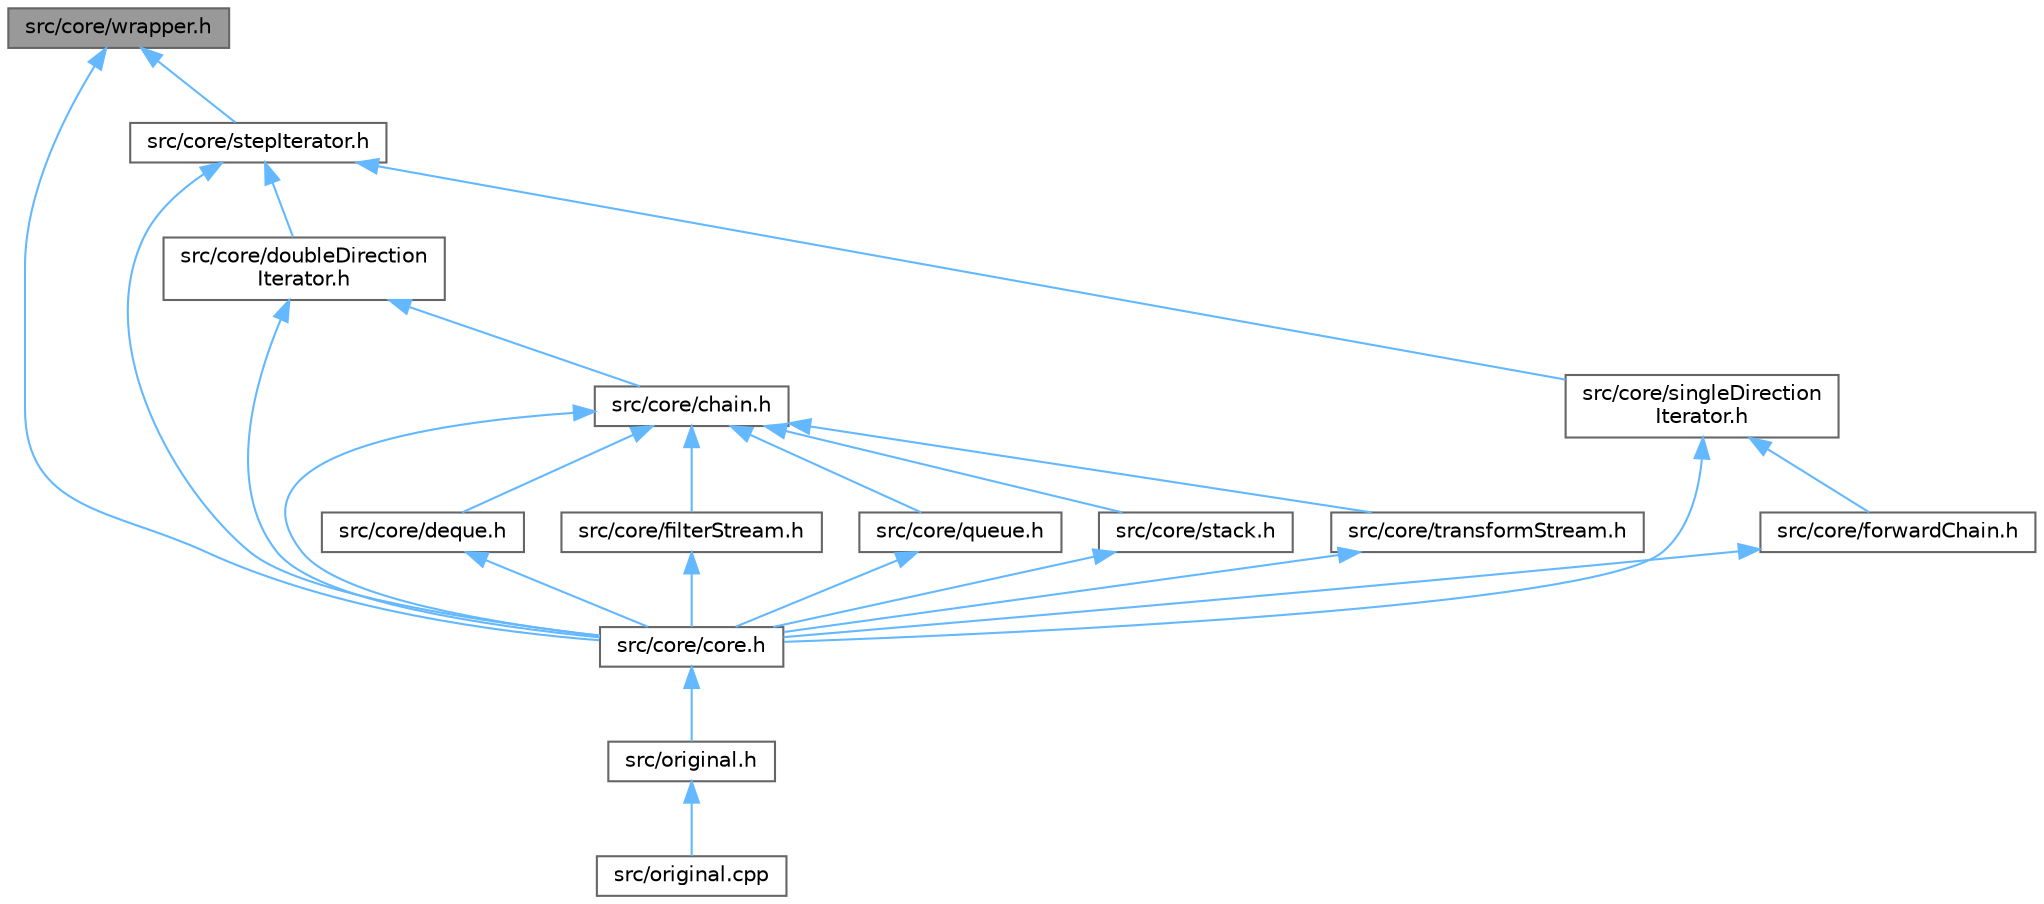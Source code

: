 digraph "src/core/wrapper.h"
{
 // LATEX_PDF_SIZE
  bgcolor="transparent";
  edge [fontname=Helvetica,fontsize=10,labelfontname=Helvetica,labelfontsize=10];
  node [fontname=Helvetica,fontsize=10,shape=box,height=0.2,width=0.4];
  Node1 [id="Node000001",label="src/core/wrapper.h",height=0.2,width=0.4,color="gray40", fillcolor="grey60", style="filled", fontcolor="black",tooltip="Abstract polymorphic container with value encapsulation and navigation support."];
  Node1 -> Node2 [id="edge24_Node000001_Node000002",dir="back",color="steelblue1",style="solid",tooltip=" "];
  Node2 [id="Node000002",label="src/core/core.h",height=0.2,width=0.4,color="grey40", fillcolor="white", style="filled",URL="$core_8h.html",tooltip="Core module header file."];
  Node2 -> Node3 [id="edge25_Node000002_Node000003",dir="back",color="steelblue1",style="solid",tooltip=" "];
  Node3 [id="Node000003",label="src/original.h",height=0.2,width=0.4,color="grey40", fillcolor="white", style="filled",URL="$original_8h.html",tooltip="Main header file for Original."];
  Node3 -> Node4 [id="edge26_Node000003_Node000004",dir="back",color="steelblue1",style="solid",tooltip=" "];
  Node4 [id="Node000004",label="src/original.cpp",height=0.2,width=0.4,color="grey40", fillcolor="white", style="filled",URL="$original_8cpp.html",tooltip="Original Library main file."];
  Node1 -> Node5 [id="edge27_Node000001_Node000005",dir="back",color="steelblue1",style="solid",tooltip=" "];
  Node5 [id="Node000005",label="src/core/stepIterator.h",height=0.2,width=0.4,color="grey40", fillcolor="white", style="filled",URL="$step_iterator_8h.html",tooltip="Step iterator base class for single-step iterators."];
  Node5 -> Node2 [id="edge28_Node000005_Node000002",dir="back",color="steelblue1",style="solid",tooltip=" "];
  Node5 -> Node6 [id="edge29_Node000005_Node000006",dir="back",color="steelblue1",style="solid",tooltip=" "];
  Node6 [id="Node000006",label="src/core/doubleDirection\lIterator.h",height=0.2,width=0.4,color="grey40", fillcolor="white", style="filled",URL="$double_direction_iterator_8h.html",tooltip="Double-direction iterator base class."];
  Node6 -> Node7 [id="edge30_Node000006_Node000007",dir="back",color="steelblue1",style="solid",tooltip=" "];
  Node7 [id="Node000007",label="src/core/chain.h",height=0.2,width=0.4,color="grey40", fillcolor="white", style="filled",URL="$chain_8h.html",tooltip="Non-cyclic doubly linked list implementation."];
  Node7 -> Node2 [id="edge31_Node000007_Node000002",dir="back",color="steelblue1",style="solid",tooltip=" "];
  Node7 -> Node8 [id="edge32_Node000007_Node000008",dir="back",color="steelblue1",style="solid",tooltip=" "];
  Node8 [id="Node000008",label="src/core/deque.h",height=0.2,width=0.4,color="grey40", fillcolor="white", style="filled",URL="$deque_8h.html",tooltip="Double-ended queue (deque) container adapter implementation."];
  Node8 -> Node2 [id="edge33_Node000008_Node000002",dir="back",color="steelblue1",style="solid",tooltip=" "];
  Node7 -> Node9 [id="edge34_Node000007_Node000009",dir="back",color="steelblue1",style="solid",tooltip=" "];
  Node9 [id="Node000009",label="src/core/filterStream.h",height=0.2,width=0.4,color="grey40", fillcolor="white", style="filled",URL="$filter_stream_8h.html",tooltip="Composite filter operations with logical chaining."];
  Node9 -> Node2 [id="edge35_Node000009_Node000002",dir="back",color="steelblue1",style="solid",tooltip=" "];
  Node7 -> Node10 [id="edge36_Node000007_Node000010",dir="back",color="steelblue1",style="solid",tooltip=" "];
  Node10 [id="Node000010",label="src/core/queue.h",height=0.2,width=0.4,color="grey40", fillcolor="white", style="filled",URL="$queue_8h.html",tooltip="Queue container adapter implementation."];
  Node10 -> Node2 [id="edge37_Node000010_Node000002",dir="back",color="steelblue1",style="solid",tooltip=" "];
  Node7 -> Node11 [id="edge38_Node000007_Node000011",dir="back",color="steelblue1",style="solid",tooltip=" "];
  Node11 [id="Node000011",label="src/core/stack.h",height=0.2,width=0.4,color="grey40", fillcolor="white", style="filled",URL="$stack_8h.html",tooltip="Stack container adapter implementation."];
  Node11 -> Node2 [id="edge39_Node000011_Node000002",dir="back",color="steelblue1",style="solid",tooltip=" "];
  Node7 -> Node12 [id="edge40_Node000007_Node000012",dir="back",color="steelblue1",style="solid",tooltip=" "];
  Node12 [id="Node000012",label="src/core/transformStream.h",height=0.2,width=0.4,color="grey40", fillcolor="white", style="filled",URL="$transform_stream_8h.html",tooltip="Transform pipeline composition and execution."];
  Node12 -> Node2 [id="edge41_Node000012_Node000002",dir="back",color="steelblue1",style="solid",tooltip=" "];
  Node6 -> Node2 [id="edge42_Node000006_Node000002",dir="back",color="steelblue1",style="solid",tooltip=" "];
  Node5 -> Node13 [id="edge43_Node000005_Node000013",dir="back",color="steelblue1",style="solid",tooltip=" "];
  Node13 [id="Node000013",label="src/core/singleDirection\lIterator.h",height=0.2,width=0.4,color="grey40", fillcolor="white", style="filled",URL="$single_direction_iterator_8h.html",tooltip="Single-direction iterator base class."];
  Node13 -> Node2 [id="edge44_Node000013_Node000002",dir="back",color="steelblue1",style="solid",tooltip=" "];
  Node13 -> Node14 [id="edge45_Node000013_Node000014",dir="back",color="steelblue1",style="solid",tooltip=" "];
  Node14 [id="Node000014",label="src/core/forwardChain.h",height=0.2,width=0.4,color="grey40", fillcolor="white", style="filled",URL="$forward_chain_8h.html",tooltip="Non-cyclic singly linked list implementation."];
  Node14 -> Node2 [id="edge46_Node000014_Node000002",dir="back",color="steelblue1",style="solid",tooltip=" "];
}
